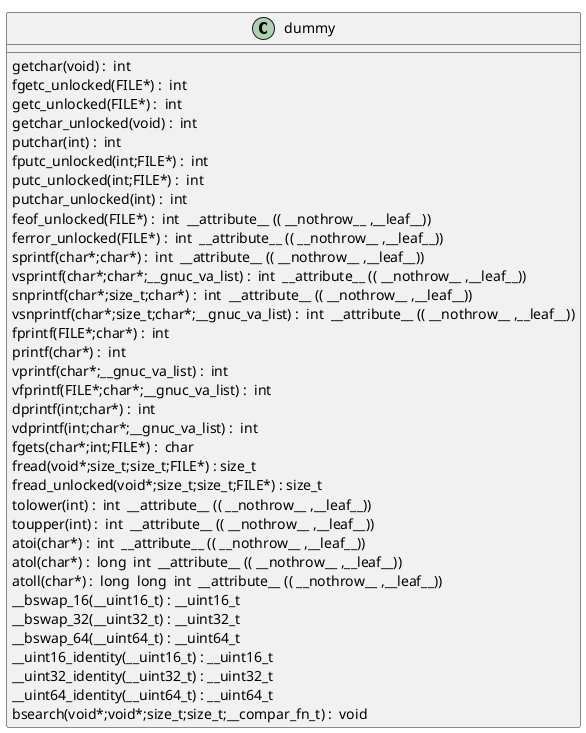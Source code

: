 @startuml
!pragma layout smetana
class dummy {
getchar(void) :  int  [[[./../.././qc/ssl/ssl_ciph.c.html#742]]]
fgetc_unlocked(FILE*) :  int  [[[./../.././qc/ssl/ssl_ciph.c.html#751]]]
getc_unlocked(FILE*) :  int  [[[./../.././qc/ssl/ssl_ciph.c.html#761]]]
getchar_unlocked(void) :  int  [[[./../.././qc/ssl/ssl_ciph.c.html#768]]]
putchar(int) :  int  [[[./../.././qc/ssl/ssl_ciph.c.html#777]]]
fputc_unlocked(int;FILE*) :  int  [[[./../.././qc/ssl/ssl_ciph.c.html#786]]]
putc_unlocked(int;FILE*) :  int  [[[./../.././qc/ssl/ssl_ciph.c.html#796]]]
putchar_unlocked(int) :  int  [[[./../.././qc/ssl/ssl_ciph.c.html#803]]]
feof_unlocked(FILE*) :  int  __attribute__ (( __nothrow__ ,__leaf__)) [[[./../.././qc/ssl/ssl_ciph.c.html#809]]]
ferror_unlocked(FILE*) :  int  __attribute__ (( __nothrow__ ,__leaf__)) [[[./../.././qc/ssl/ssl_ciph.c.html#816]]]
sprintf(char*;char*) :  int  __attribute__ (( __nothrow__ ,__leaf__)) [[[./../.././qc/ssl/ssl_ciph.c.html#835]]]
vsprintf(char*;char*;__gnuc_va_list) :  int  __attribute__ (( __nothrow__ ,__leaf__)) [[[./../.././qc/ssl/ssl_ciph.c.html#848]]]
snprintf(char*;size_t;char*) :  int  __attribute__ (( __nothrow__ ,__leaf__)) [[[./../.././qc/ssl/ssl_ciph.c.html#867]]]
vsnprintf(char*;size_t;char*;__gnuc_va_list) :  int  __attribute__ (( __nothrow__ ,__leaf__)) [[[./../.././qc/ssl/ssl_ciph.c.html#881]]]
fprintf(FILE*;char*) :  int  [[[./../.././qc/ssl/ssl_ciph.c.html#902]]]
printf(char*) :  int  [[[./../.././qc/ssl/ssl_ciph.c.html#909]]]
vprintf(char*;__gnuc_va_list) :  int  [[[./../.././qc/ssl/ssl_ciph.c.html#921]]]
vfprintf(FILE*;char*;__gnuc_va_list) :  int  [[[./../.././qc/ssl/ssl_ciph.c.html#931]]]
dprintf(int;char*) :  int  [[[./../.././qc/ssl/ssl_ciph.c.html#946]]]
vdprintf(int;char*;__gnuc_va_list) :  int  [[[./../.././qc/ssl/ssl_ciph.c.html#957]]]
fgets(char*;int;FILE*) :  char  [[[./../.././qc/ssl/ssl_ciph.c.html#976]]]
fread(void*;size_t;size_t;FILE*) : size_t [[[./../.././qc/ssl/ssl_ciph.c.html#1002]]]
fread_unlocked(void*;size_t;size_t;FILE*) : size_t [[[./../.././qc/ssl/ssl_ciph.c.html#1029]]]
tolower(int) :  int  __attribute__ (( __nothrow__ ,__leaf__)) [[[./../.././qc/ssl/ssl_ciph.c.html#1147]]]
toupper(int) :  int  __attribute__ (( __nothrow__ ,__leaf__)) [[[./../.././qc/ssl/ssl_ciph.c.html#1153]]]
atoi(char*) :  int  __attribute__ (( __nothrow__ ,__leaf__)) [[[./../.././qc/ssl/ssl_ciph.c.html#1509]]]
atol(char*) :  long  int  __attribute__ (( __nothrow__ ,__leaf__)) [[[./../.././qc/ssl/ssl_ciph.c.html#1514]]]
atoll(char*) :  long  long  int  __attribute__ (( __nothrow__ ,__leaf__)) [[[./../.././qc/ssl/ssl_ciph.c.html#1521]]]
__bswap_16(__uint16_t) : __uint16_t [[[./../.././qc/ssl/ssl_ciph.c.html#1662]]]
__bswap_32(__uint32_t) : __uint32_t [[[./../.././qc/ssl/ssl_ciph.c.html#1677]]]
__bswap_64(__uint64_t) : __uint64_t [[[./../.././qc/ssl/ssl_ciph.c.html#1687]]]
__uint16_identity(__uint16_t) : __uint16_t [[[./../.././qc/ssl/ssl_ciph.c.html#1699]]]
__uint32_identity(__uint32_t) : __uint32_t [[[./../.././qc/ssl/ssl_ciph.c.html#1705]]]
__uint64_identity(__uint64_t) : __uint64_t [[[./../.././qc/ssl/ssl_ciph.c.html#1711]]]
bsearch(void*;void*;size_t;size_t;__compar_fn_t) :  void  [[[./../.././qc/ssl/ssl_ciph.c.html#2379]]]
} 
@enduml
